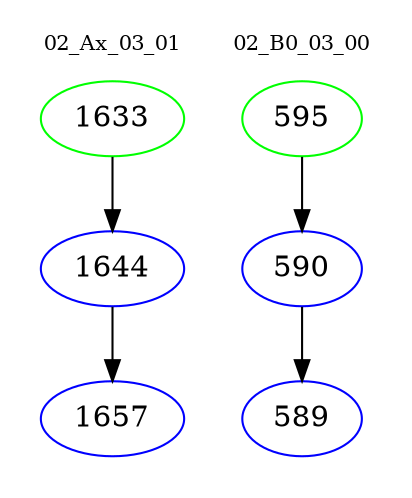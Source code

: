 digraph{
subgraph cluster_0 {
color = white
label = "02_Ax_03_01";
fontsize=10;
T0_1633 [label="1633", color="green"]
T0_1633 -> T0_1644 [color="black"]
T0_1644 [label="1644", color="blue"]
T0_1644 -> T0_1657 [color="black"]
T0_1657 [label="1657", color="blue"]
}
subgraph cluster_1 {
color = white
label = "02_B0_03_00";
fontsize=10;
T1_595 [label="595", color="green"]
T1_595 -> T1_590 [color="black"]
T1_590 [label="590", color="blue"]
T1_590 -> T1_589 [color="black"]
T1_589 [label="589", color="blue"]
}
}

